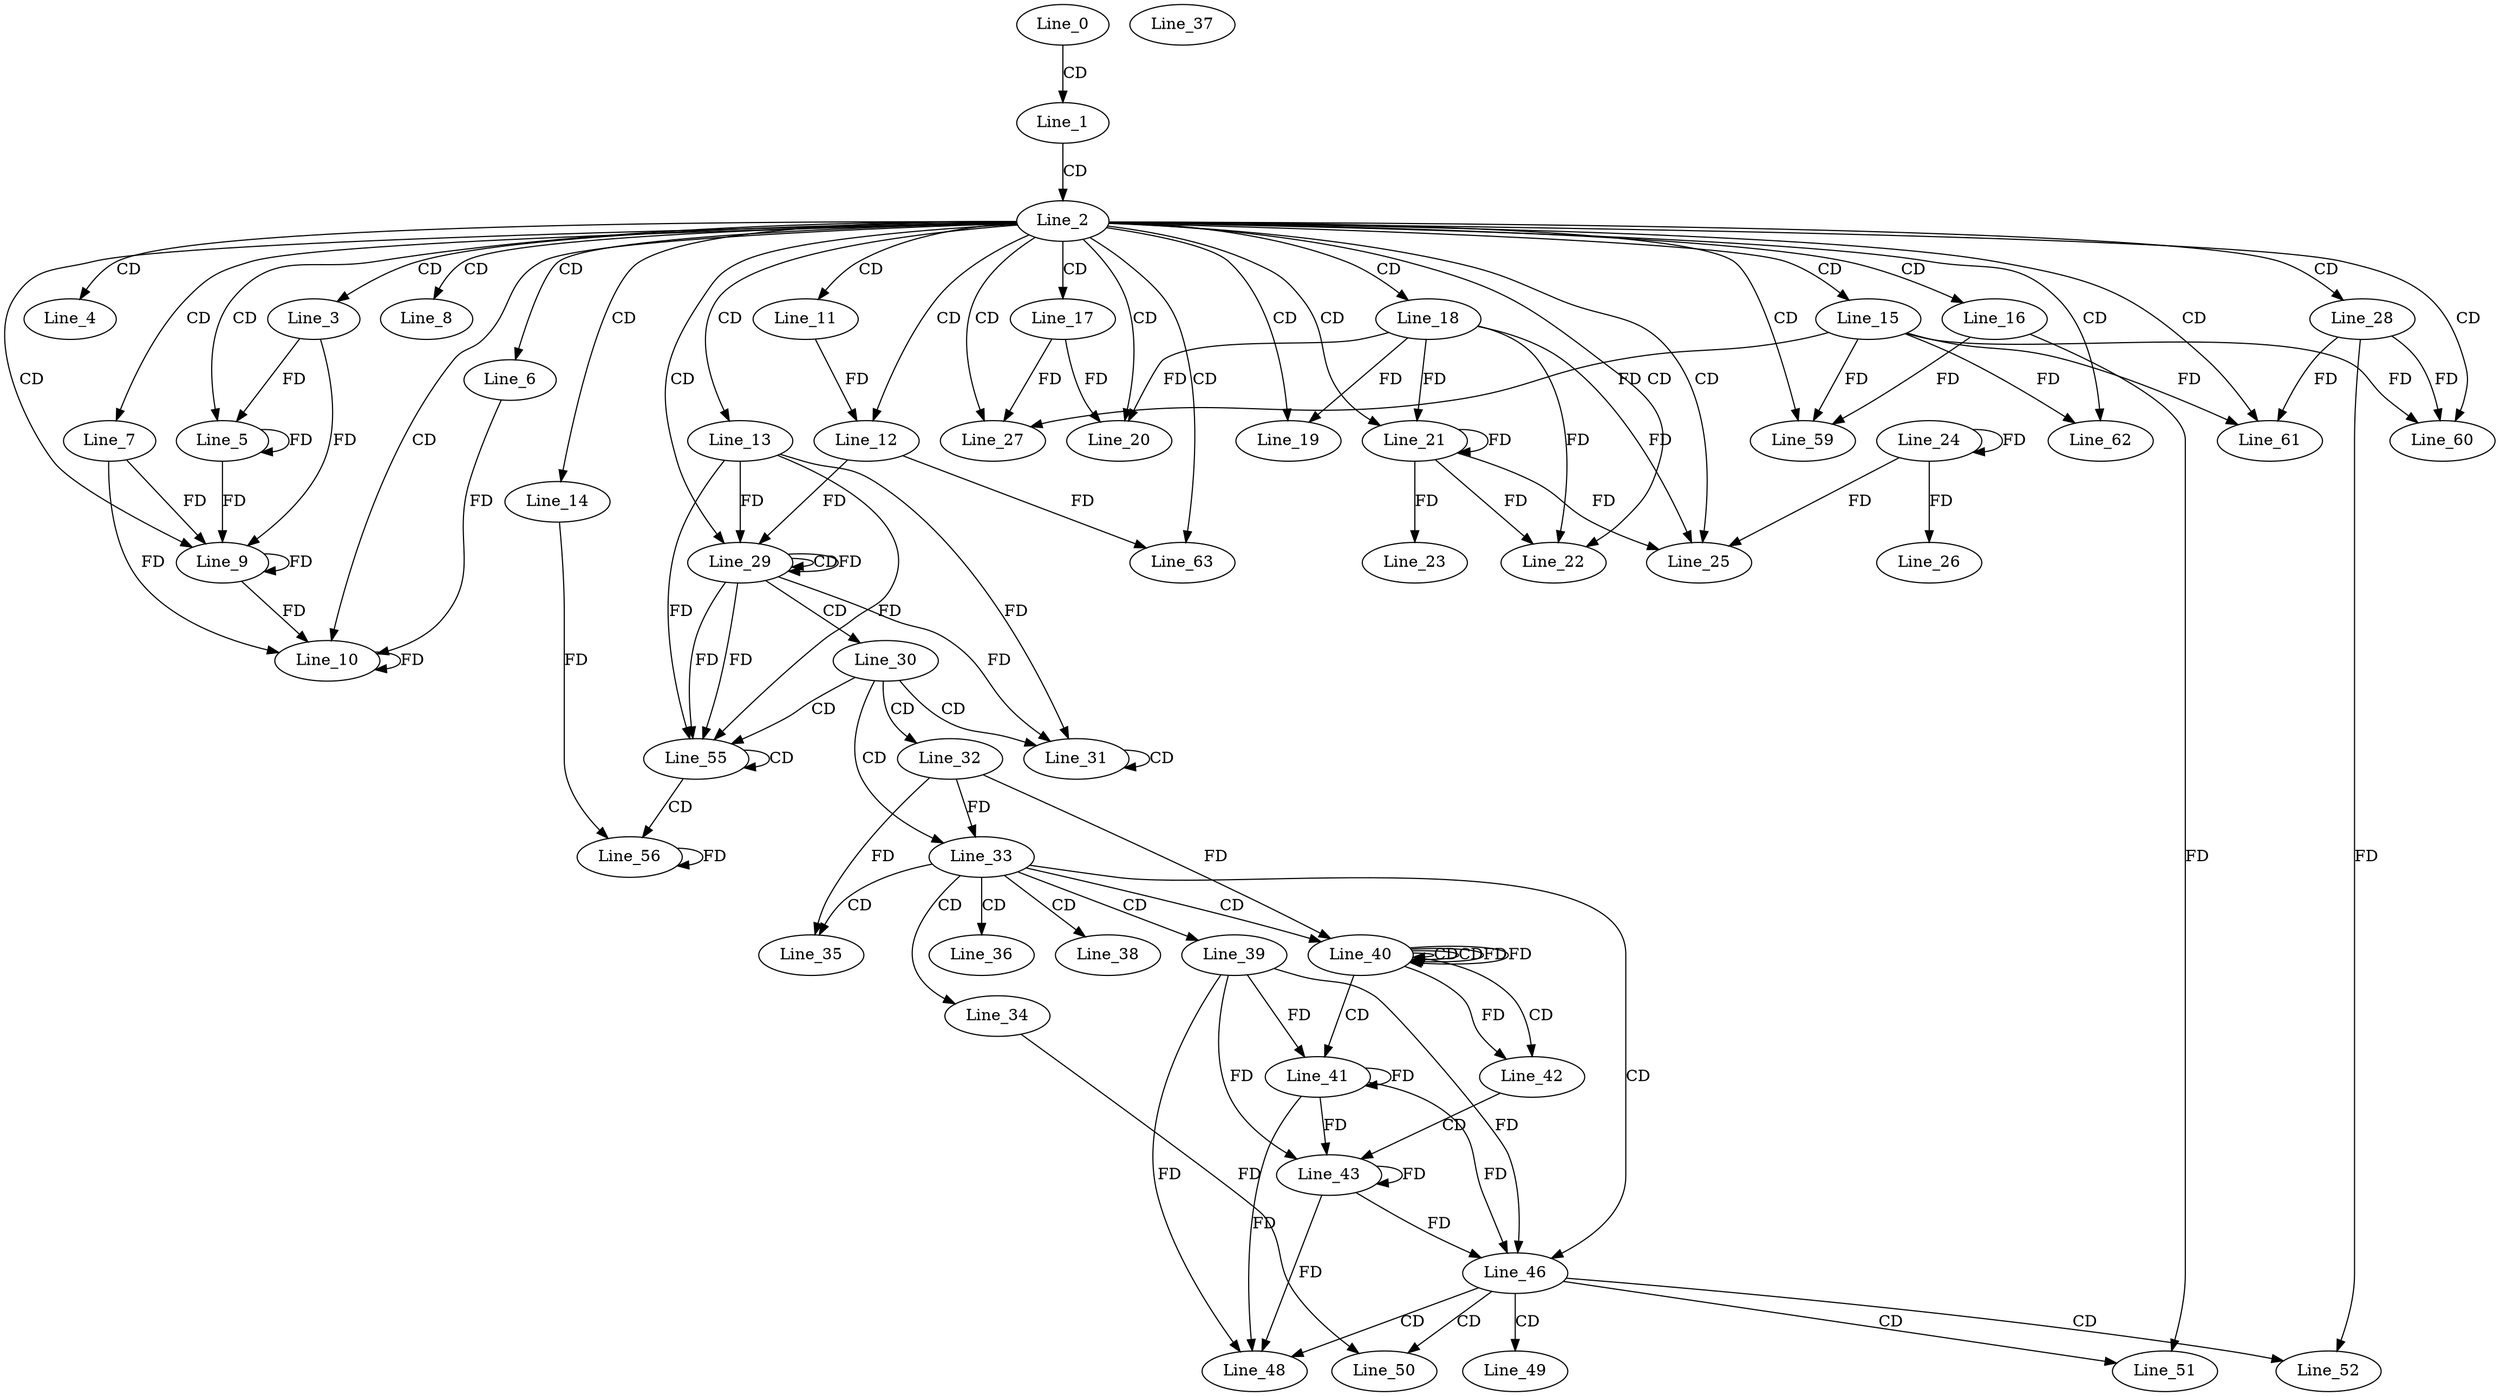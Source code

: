 digraph G {
  Line_0;
  Line_1;
  Line_2;
  Line_3;
  Line_4;
  Line_5;
  Line_6;
  Line_7;
  Line_8;
  Line_9;
  Line_9;
  Line_10;
  Line_10;
  Line_11;
  Line_12;
  Line_12;
  Line_13;
  Line_14;
  Line_15;
  Line_16;
  Line_17;
  Line_18;
  Line_19;
  Line_20;
  Line_21;
  Line_22;
  Line_23;
  Line_24;
  Line_25;
  Line_26;
  Line_27;
  Line_28;
  Line_29;
  Line_29;
  Line_29;
  Line_30;
  Line_31;
  Line_31;
  Line_31;
  Line_32;
  Line_33;
  Line_34;
  Line_35;
  Line_36;
  Line_37;
  Line_38;
  Line_39;
  Line_40;
  Line_40;
  Line_40;
  Line_41;
  Line_42;
  Line_43;
  Line_46;
  Line_46;
  Line_48;
  Line_48;
  Line_49;
  Line_50;
  Line_50;
  Line_51;
  Line_52;
  Line_55;
  Line_55;
  Line_56;
  Line_59;
  Line_60;
  Line_61;
  Line_62;
  Line_62;
  Line_63;
  Line_0 -> Line_1 [ label="CD" ];
  Line_1 -> Line_2 [ label="CD" ];
  Line_2 -> Line_3 [ label="CD" ];
  Line_2 -> Line_4 [ label="CD" ];
  Line_2 -> Line_5 [ label="CD" ];
  Line_3 -> Line_5 [ label="FD" ];
  Line_5 -> Line_5 [ label="FD" ];
  Line_2 -> Line_6 [ label="CD" ];
  Line_2 -> Line_7 [ label="CD" ];
  Line_2 -> Line_8 [ label="CD" ];
  Line_2 -> Line_9 [ label="CD" ];
  Line_7 -> Line_9 [ label="FD" ];
  Line_9 -> Line_9 [ label="FD" ];
  Line_3 -> Line_9 [ label="FD" ];
  Line_5 -> Line_9 [ label="FD" ];
  Line_2 -> Line_10 [ label="CD" ];
  Line_6 -> Line_10 [ label="FD" ];
  Line_10 -> Line_10 [ label="FD" ];
  Line_7 -> Line_10 [ label="FD" ];
  Line_9 -> Line_10 [ label="FD" ];
  Line_2 -> Line_11 [ label="CD" ];
  Line_2 -> Line_12 [ label="CD" ];
  Line_11 -> Line_12 [ label="FD" ];
  Line_2 -> Line_13 [ label="CD" ];
  Line_2 -> Line_14 [ label="CD" ];
  Line_2 -> Line_15 [ label="CD" ];
  Line_2 -> Line_16 [ label="CD" ];
  Line_2 -> Line_17 [ label="CD" ];
  Line_2 -> Line_18 [ label="CD" ];
  Line_2 -> Line_19 [ label="CD" ];
  Line_18 -> Line_19 [ label="FD" ];
  Line_2 -> Line_20 [ label="CD" ];
  Line_17 -> Line_20 [ label="FD" ];
  Line_18 -> Line_20 [ label="FD" ];
  Line_2 -> Line_21 [ label="CD" ];
  Line_18 -> Line_21 [ label="FD" ];
  Line_21 -> Line_21 [ label="FD" ];
  Line_2 -> Line_22 [ label="CD" ];
  Line_18 -> Line_22 [ label="FD" ];
  Line_21 -> Line_22 [ label="FD" ];
  Line_21 -> Line_23 [ label="FD" ];
  Line_24 -> Line_24 [ label="FD" ];
  Line_2 -> Line_25 [ label="CD" ];
  Line_18 -> Line_25 [ label="FD" ];
  Line_21 -> Line_25 [ label="FD" ];
  Line_24 -> Line_25 [ label="FD" ];
  Line_24 -> Line_26 [ label="FD" ];
  Line_2 -> Line_27 [ label="CD" ];
  Line_15 -> Line_27 [ label="FD" ];
  Line_17 -> Line_27 [ label="FD" ];
  Line_2 -> Line_28 [ label="CD" ];
  Line_2 -> Line_29 [ label="CD" ];
  Line_29 -> Line_29 [ label="CD" ];
  Line_29 -> Line_29 [ label="FD" ];
  Line_13 -> Line_29 [ label="FD" ];
  Line_12 -> Line_29 [ label="FD" ];
  Line_29 -> Line_30 [ label="CD" ];
  Line_30 -> Line_31 [ label="CD" ];
  Line_31 -> Line_31 [ label="CD" ];
  Line_29 -> Line_31 [ label="FD" ];
  Line_13 -> Line_31 [ label="FD" ];
  Line_30 -> Line_32 [ label="CD" ];
  Line_30 -> Line_33 [ label="CD" ];
  Line_32 -> Line_33 [ label="FD" ];
  Line_33 -> Line_34 [ label="CD" ];
  Line_33 -> Line_35 [ label="CD" ];
  Line_32 -> Line_35 [ label="FD" ];
  Line_33 -> Line_36 [ label="CD" ];
  Line_33 -> Line_38 [ label="CD" ];
  Line_33 -> Line_39 [ label="CD" ];
  Line_33 -> Line_40 [ label="CD" ];
  Line_40 -> Line_40 [ label="CD" ];
  Line_32 -> Line_40 [ label="FD" ];
  Line_40 -> Line_40 [ label="CD" ];
  Line_40 -> Line_40 [ label="FD" ];
  Line_40 -> Line_41 [ label="CD" ];
  Line_41 -> Line_41 [ label="FD" ];
  Line_39 -> Line_41 [ label="FD" ];
  Line_40 -> Line_42 [ label="CD" ];
  Line_40 -> Line_42 [ label="FD" ];
  Line_42 -> Line_43 [ label="CD" ];
  Line_41 -> Line_43 [ label="FD" ];
  Line_43 -> Line_43 [ label="FD" ];
  Line_39 -> Line_43 [ label="FD" ];
  Line_33 -> Line_46 [ label="CD" ];
  Line_41 -> Line_46 [ label="FD" ];
  Line_43 -> Line_46 [ label="FD" ];
  Line_39 -> Line_46 [ label="FD" ];
  Line_46 -> Line_48 [ label="CD" ];
  Line_41 -> Line_48 [ label="FD" ];
  Line_43 -> Line_48 [ label="FD" ];
  Line_39 -> Line_48 [ label="FD" ];
  Line_46 -> Line_49 [ label="CD" ];
  Line_46 -> Line_50 [ label="CD" ];
  Line_34 -> Line_50 [ label="FD" ];
  Line_46 -> Line_51 [ label="CD" ];
  Line_16 -> Line_51 [ label="FD" ];
  Line_46 -> Line_52 [ label="CD" ];
  Line_28 -> Line_52 [ label="FD" ];
  Line_30 -> Line_55 [ label="CD" ];
  Line_29 -> Line_55 [ label="FD" ];
  Line_13 -> Line_55 [ label="FD" ];
  Line_55 -> Line_55 [ label="CD" ];
  Line_29 -> Line_55 [ label="FD" ];
  Line_13 -> Line_55 [ label="FD" ];
  Line_55 -> Line_56 [ label="CD" ];
  Line_56 -> Line_56 [ label="FD" ];
  Line_14 -> Line_56 [ label="FD" ];
  Line_2 -> Line_59 [ label="CD" ];
  Line_15 -> Line_59 [ label="FD" ];
  Line_16 -> Line_59 [ label="FD" ];
  Line_2 -> Line_60 [ label="CD" ];
  Line_15 -> Line_60 [ label="FD" ];
  Line_28 -> Line_60 [ label="FD" ];
  Line_2 -> Line_61 [ label="CD" ];
  Line_15 -> Line_61 [ label="FD" ];
  Line_28 -> Line_61 [ label="FD" ];
  Line_2 -> Line_62 [ label="CD" ];
  Line_15 -> Line_62 [ label="FD" ];
  Line_2 -> Line_63 [ label="CD" ];
  Line_12 -> Line_63 [ label="FD" ];
  Line_40 -> Line_40 [ label="FD" ];
}
